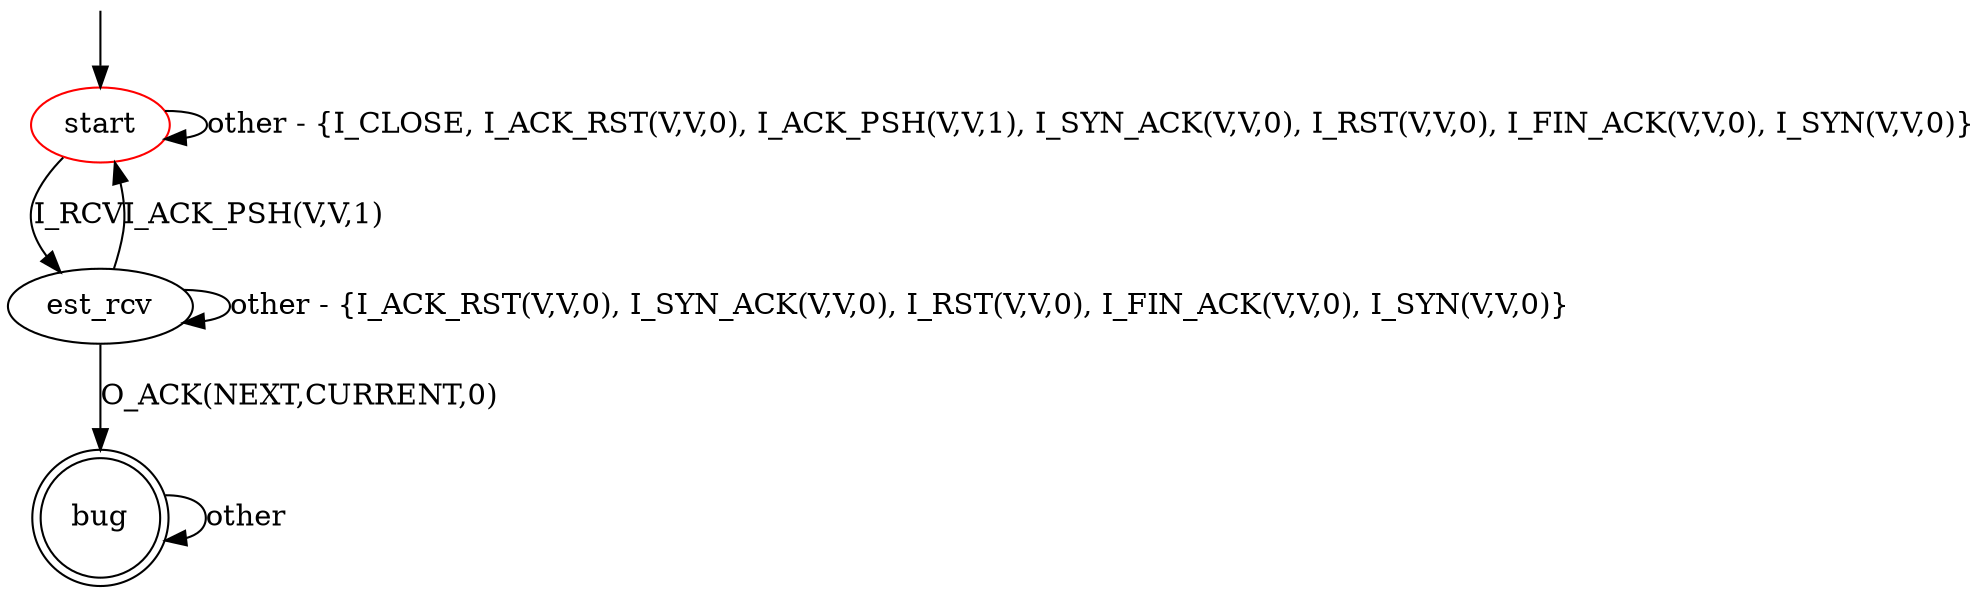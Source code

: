 digraph G {
label=""
start [color="red"]
bug [shape="doublecircle"]

start -> est_rcv [label="I_RCV"]
start -> start [label="other - {I_CLOSE, I_ACK_RST(V,V,0), I_ACK_PSH(V,V,1), I_SYN_ACK(V,V,0), I_RST(V,V,0), I_FIN_ACK(V,V,0), I_SYN(V,V,0)}"]
est_rcv -> start [label="I_ACK_PSH(V,V,1)"]
est_rcv -> est_rcv [label="other - {I_ACK_RST(V,V,0), I_SYN_ACK(V,V,0), I_RST(V,V,0), I_FIN_ACK(V,V,0), I_SYN(V,V,0)}"]
est_rcv -> bug [label="O_ACK(NEXT,CURRENT,0)"]


bug -> bug [label="other"]

__start0 [label="" shape="none" width="0" height="0"];
__start0 -> start;
}

